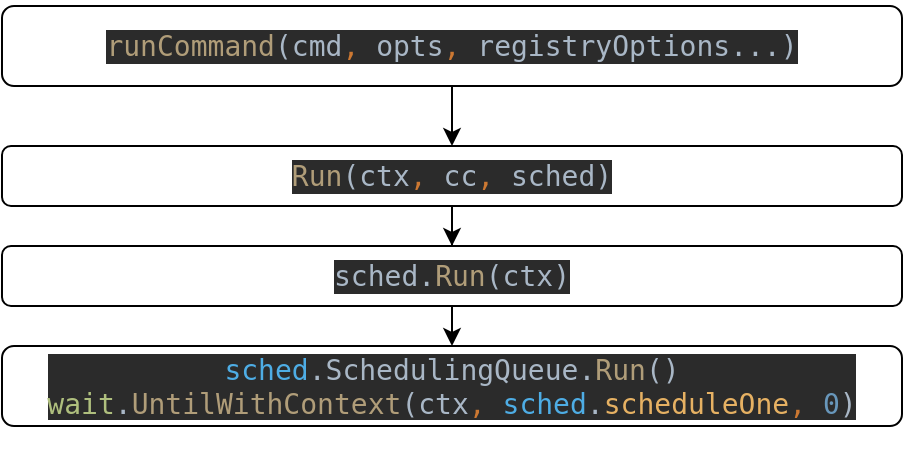 <mxfile version="14.4.2" type="github">
  <diagram id="JHZ_AKQc6s-NOoXSg_DW" name="Page-1">
    <mxGraphModel dx="946" dy="591" grid="1" gridSize="10" guides="1" tooltips="1" connect="1" arrows="1" fold="1" page="1" pageScale="1" pageWidth="827" pageHeight="1169" math="0" shadow="0">
      <root>
        <mxCell id="0" />
        <mxCell id="1" parent="0" />
        <mxCell id="EZseN-qXgyYYWQNhCjUC-3" value="" style="edgeStyle=orthogonalEdgeStyle;rounded=0;orthogonalLoop=1;jettySize=auto;html=1;" edge="1" parent="1" source="EZseN-qXgyYYWQNhCjUC-1" target="EZseN-qXgyYYWQNhCjUC-2">
          <mxGeometry relative="1" as="geometry" />
        </mxCell>
        <mxCell id="EZseN-qXgyYYWQNhCjUC-1" value="&lt;pre style=&quot;background-color: #2b2b2b ; color: #a9b7c6 ; font-family: &amp;#34;jetbrains mono&amp;#34; , monospace ; font-size: 10.5pt&quot;&gt;&lt;span style=&quot;color: #b09d79&quot;&gt;runCommand&lt;/span&gt;(cmd&lt;span style=&quot;color: #cc7832&quot;&gt;, &lt;/span&gt;opts&lt;span style=&quot;color: #cc7832&quot;&gt;, &lt;/span&gt;registryOptions...)&lt;/pre&gt;" style="rounded=1;whiteSpace=wrap;html=1;" vertex="1" parent="1">
          <mxGeometry x="150" y="70" width="450" height="40" as="geometry" />
        </mxCell>
        <mxCell id="EZseN-qXgyYYWQNhCjUC-5" value="" style="edgeStyle=orthogonalEdgeStyle;rounded=0;orthogonalLoop=1;jettySize=auto;html=1;" edge="1" parent="1" source="EZseN-qXgyYYWQNhCjUC-2" target="EZseN-qXgyYYWQNhCjUC-4">
          <mxGeometry relative="1" as="geometry" />
        </mxCell>
        <mxCell id="EZseN-qXgyYYWQNhCjUC-2" value="&lt;pre style=&quot;background-color: #2b2b2b ; color: #a9b7c6 ; font-family: &amp;#34;jetbrains mono&amp;#34; , monospace ; font-size: 10.5pt&quot;&gt;&lt;span style=&quot;color: #b09d79&quot;&gt;Run&lt;/span&gt;(ctx&lt;span style=&quot;color: #cc7832&quot;&gt;, &lt;/span&gt;cc&lt;span style=&quot;color: #cc7832&quot;&gt;, &lt;/span&gt;sched)&lt;/pre&gt;" style="whiteSpace=wrap;html=1;rounded=1;" vertex="1" parent="1">
          <mxGeometry x="150" y="140" width="450" height="30" as="geometry" />
        </mxCell>
        <mxCell id="EZseN-qXgyYYWQNhCjUC-7" style="edgeStyle=orthogonalEdgeStyle;rounded=0;orthogonalLoop=1;jettySize=auto;html=1;exitX=0.5;exitY=1;exitDx=0;exitDy=0;entryX=0.5;entryY=0;entryDx=0;entryDy=0;" edge="1" parent="1" source="EZseN-qXgyYYWQNhCjUC-4" target="EZseN-qXgyYYWQNhCjUC-6">
          <mxGeometry relative="1" as="geometry" />
        </mxCell>
        <mxCell id="EZseN-qXgyYYWQNhCjUC-4" value="&lt;pre style=&quot;background-color: #2b2b2b ; color: #a9b7c6 ; font-family: &amp;#34;jetbrains mono&amp;#34; , monospace ; font-size: 10.5pt&quot;&gt;sched.&lt;span style=&quot;color: #b09d79&quot;&gt;Run&lt;/span&gt;(ctx)&lt;/pre&gt;" style="whiteSpace=wrap;html=1;rounded=1;" vertex="1" parent="1">
          <mxGeometry x="150" y="190" width="450" height="30" as="geometry" />
        </mxCell>
        <mxCell id="EZseN-qXgyYYWQNhCjUC-6" value="&lt;pre style=&quot;background-color: #2b2b2b ; color: #a9b7c6 ; font-family: &amp;#34;jetbrains mono&amp;#34; , monospace ; font-size: 10.5pt&quot;&gt;&lt;pre style=&quot;font-family: &amp;#34;jetbrains mono&amp;#34; , monospace ; font-size: 10.5pt&quot;&gt;&lt;span style=&quot;color: #4eade5&quot;&gt;sched&lt;/span&gt;.SchedulingQueue.&lt;span style=&quot;color: #b09d79&quot;&gt;Run&lt;/span&gt;()&lt;br&gt;&lt;span style=&quot;color: #afbf7e&quot;&gt;wait&lt;/span&gt;.&lt;span style=&quot;color: #b09d79&quot;&gt;UntilWithContext&lt;/span&gt;(ctx&lt;span style=&quot;color: #cc7832&quot;&gt;, &lt;/span&gt;&lt;span style=&quot;color: #4eade5&quot;&gt;sched&lt;/span&gt;.&lt;span style=&quot;color: #e6b163&quot;&gt;scheduleOne&lt;/span&gt;&lt;span style=&quot;color: #cc7832&quot;&gt;, &lt;/span&gt;&lt;span style=&quot;color: #6897bb&quot;&gt;0&lt;/span&gt;)&lt;/pre&gt;&lt;/pre&gt;" style="whiteSpace=wrap;html=1;rounded=1;" vertex="1" parent="1">
          <mxGeometry x="150" y="240" width="450" height="40" as="geometry" />
        </mxCell>
      </root>
    </mxGraphModel>
  </diagram>
</mxfile>
